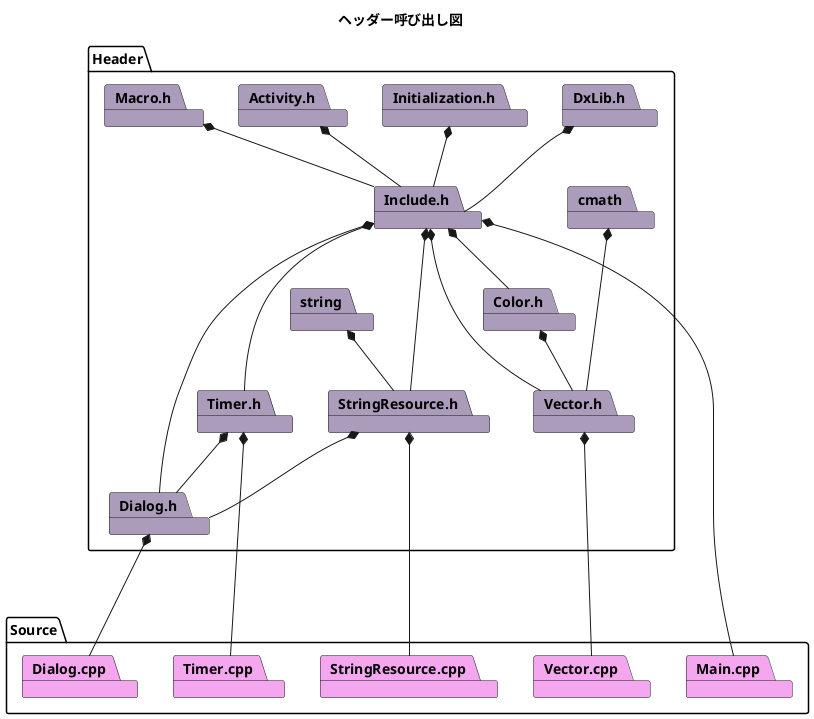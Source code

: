 @startuml
title ヘッダー呼び出し図
package Header {
	package DxLib.h #AA9CBA
	package Initialization.h #AA9CBA
	package Activity.h #AA9CBA
	package Macro.h #AA9CBA
	package Color.h #AA9CBA
	package Include.h #AA9CBA
	package Dialog.h #AA9CBA
	package Timer.h #AA9CBA
	package Vector.h #AA9CBA
	package StringResource.h #AA9CBA
	package cmath #AA9CBA
	package string #AA9CBA
}

package Source {
	package Main.cpp #F4A6EE
	package Dialog.cpp #F4A6EE
	package Vector.cpp #F4A6EE
	package Timer.cpp #F4A6EE
	package StringResource.cpp #F4A6EE
}

DxLib.h *-- Include.h
Macro.h *-- Include.h
Initialization.h *-- Include.h
Activity.h *-- Include.h
Include.h *-- Color.h
Include.h *--- Vector.h
Include.h *--- Dialog.h
Include.h *--- Timer.h
Include.h *--- StringResource.h
Timer.h *-- Dialog.h
StringResource.h *-- Dialog.h
Color.h *-- Vector.h
cmath *--- Vector.h
string *-- StringResource.h

Include.h *--- Main.cpp
Dialog.h *--- Dialog.cpp
Vector.h *--- Vector.cpp
Timer.h *--- Timer.cpp
StringResource.h *--- StringResource.cpp
@enduml